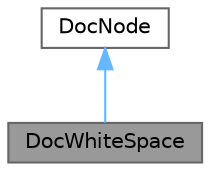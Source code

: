 digraph "DocWhiteSpace"
{
 // INTERACTIVE_SVG=YES
 // LATEX_PDF_SIZE
  bgcolor="transparent";
  edge [fontname=Helvetica,fontsize=10,labelfontname=Helvetica,labelfontsize=10];
  node [fontname=Helvetica,fontsize=10,shape=box,height=0.2,width=0.4];
  Node1 [label="DocWhiteSpace",height=0.2,width=0.4,color="gray40", fillcolor="grey60", style="filled", fontcolor="black",tooltip="Node representing some amount of white space."];
  Node2 -> Node1 [dir="back",color="steelblue1",style="solid",tooltip=" "];
  Node2 [label="DocNode",height=0.2,width=0.4,color="gray40", fillcolor="white", style="filled",URL="$d9/d0e/class_doc_node.html",tooltip="Abstract node interface with type information."];
}
